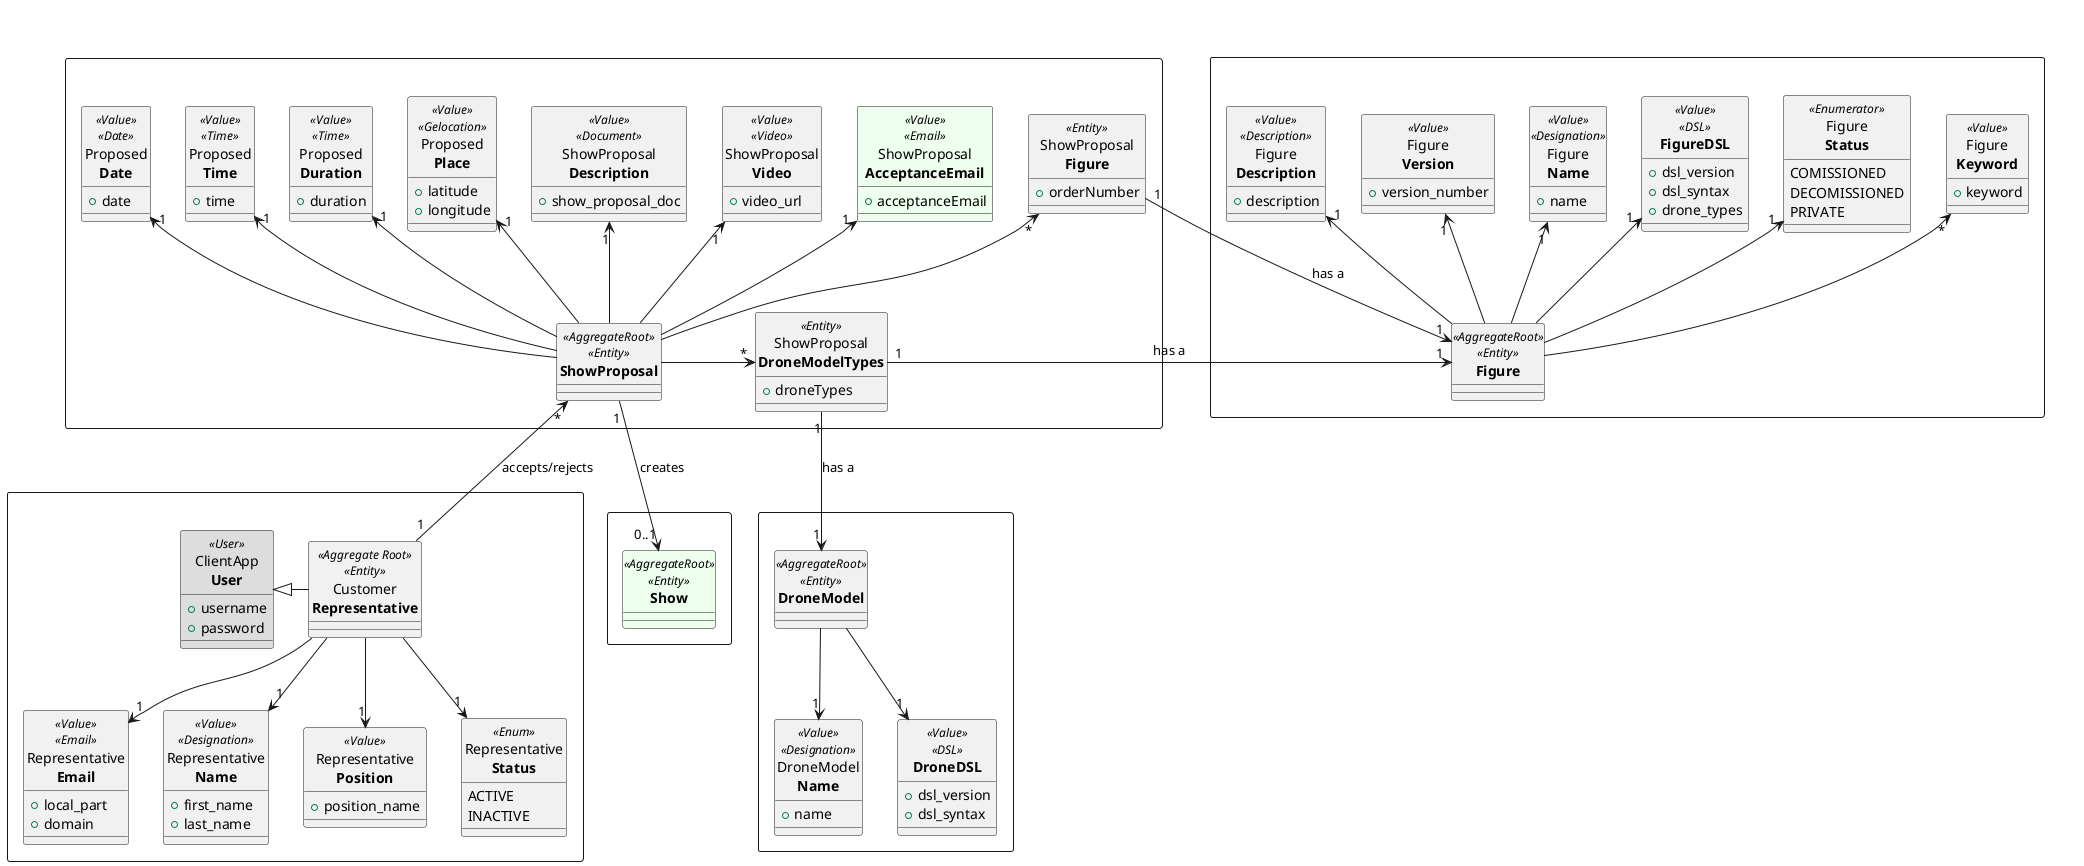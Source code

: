 @startuml domain_model

hide circles
skinparam node {
    BorderColor white
    BackgroundColor white
}

rectangle " " as customerRepresentative_rec{
    entity "Customer\n**Representative**" as customerRep <<Aggregate Root>> <<Entity>>{}

    entity "Representative\n**Email**" as repEmail <<Value>> <<Email>>{
        + local_part
        + domain
    }

    entity "Representative\n**Name**" as repName <<Value>> <<Designation>>{
        + first_name
        + last_name
    }

    entity "Representative\n**Position**" as repPosition <<Value>>{
        + position_name
    }

    entity "Representative\n**Status**" as repStatus <<Enum>>{
        ACTIVE
        INACTIVE
    }

    entity "ClientApp\n**User**" as custRepClientAppUser <<User>> #dddddd{
        + username
        + password
    }

    customerRep --> "1" repEmail
    customerRep --> "1" repName
    customerRep --> "1" repPosition
    customerRep --> "1" repStatus
    customerRep -l-|> custRepClientAppUser
}

node " " as figure_node{
    rectangle " " as figure_rec{
        entity "**Figure**" as figure <<AggregateRoot>> <<Entity>>{}

        entity "Figure\n**Description**" as figureDescription <<Value>> <<Description>>{
            + description
        }

        entity "Figure\n**Version**" as figureVersion <<Value>>{
            + version_number
        }

        entity "Figure\n**Name**" as figureName <<Value>> <<Designation>>{
            + name
        }

        entity "**FigureDSL**" as figureDSL <<Value>> <<DSL>>{
            + dsl_version
            + dsl_syntax
            + drone_types
        }

        entity "Figure\n**Status**" as figureStatus <<Enumerator>>{
            COMISSIONED
            DECOMISSIONED
            PRIVATE
        }

        entity "Figure\n**Keyword**" as figureKeywords <<Value>>{
            + keyword
        }

        figure -u-> "1" figureDescription
        figure -u-> "1" figureVersion
        figure -u-> "1" figureName
        figure -u-> "1" figureDSL
        figure -u-> "1" figureStatus
        figure -u-> "*" figureKeywords
    }
}

rectangle " " as droneModel_rec{
    entity "**DroneModel**" as droneModel <<AggregateRoot>> <<Entity>>{}

    entity "DroneModel\n**Name**" as droneName <<Value>> <<Designation>>{
        + name
    }

    entity "**DroneDSL**" as droneDSL <<Value>> <<DSL>>{
        + dsl_version
        + dsl_syntax
    }

    droneModel --> "1" droneName
    droneModel --> "1" droneDSL
}

rectangle " " as showProposal_rec{

    entity "**ShowProposal**" as showProposal <<AggregateRoot>> <<Entity>>{}


    entity "Proposed\n**Date**" as showpropDate <<Value>> <<Date>>{
        + date
    }

    entity "Proposed\n**Time**" as showpropTime <<Value>> <<Time>>{
        + time
    }

    entity "Proposed\n**Duration**" as showpropDuration <<Value>> <<Time>>{
        + duration
    }

    entity "Proposed\n**Place**" as showpropPlace <<Value>> <<Gelocation>>{
        + latitude
        + longitude
    }

    entity "ShowProposal\n**Figure**" as showpropFigure <<Entity>>{
        + orderNumber
    }

    entity "ShowProposal\n**DroneModelTypes**" as showpropDroneList <<Entity>>{
        + droneTypes
    }

    entity "ShowProposal\n**Description**" as showpropDescription <<Value>> <<Document>>{
        + show_proposal_doc
    }

    entity "ShowProposal\n**Video**" as showpropVideo <<Value>> <<Video>>{
        + video_url
    }

    entity "ShowProposal\n**AcceptanceEmail**" as showpropAcceptanceEmail <<Value>> <<Email>> #eeffee{
        + acceptanceEmail
    }

    showProposal -u-> "1" showpropDate
    showProposal -u-> "1" showpropTime
    showProposal -u-> "1" showpropDuration
    showProposal -u-> "1" showpropPlace
    showProposal -r-> "*" showpropDroneList
    showProposal -u-> "1" showpropDescription
    showProposal -u-> "1" showpropVideo
    showProposal -u-> "*" showpropFigure
    showProposal -u-> "1" showpropAcceptanceEmail
}

rectangle " " as show_red{
    
    entity "**Show**" as show <<AggregateRoot>> <<Entity>>#eeffee{

    }

}

showpropDroneList "1" --> "1" droneModel : has a
showpropDroneList "1" -r--> "1" figure : has a
showpropFigure "1" -r--> "1" figure : has a
customerRep "1" -u-> "*" showProposal : accepts/rejects
showProposal "1" -d-> "0..1" show : creates


@enduml

